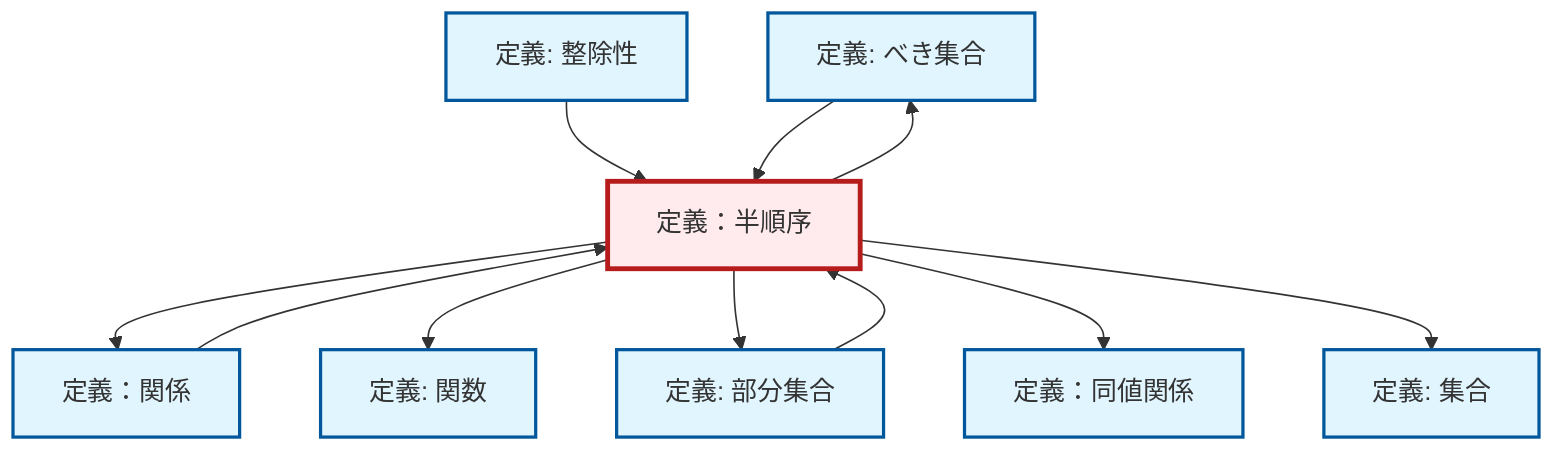 graph TD
    classDef definition fill:#e1f5fe,stroke:#01579b,stroke-width:2px
    classDef theorem fill:#f3e5f5,stroke:#4a148c,stroke-width:2px
    classDef axiom fill:#fff3e0,stroke:#e65100,stroke-width:2px
    classDef example fill:#e8f5e9,stroke:#1b5e20,stroke-width:2px
    classDef current fill:#ffebee,stroke:#b71c1c,stroke-width:3px
    def-power-set["定義: べき集合"]:::definition
    def-divisibility["定義: 整除性"]:::definition
    def-partial-order["定義：半順序"]:::definition
    def-relation["定義：関係"]:::definition
    def-equivalence-relation["定義：同値関係"]:::definition
    def-subset["定義: 部分集合"]:::definition
    def-set["定義: 集合"]:::definition
    def-function["定義: 関数"]:::definition
    def-partial-order --> def-relation
    def-relation --> def-partial-order
    def-subset --> def-partial-order
    def-partial-order --> def-function
    def-partial-order --> def-subset
    def-partial-order --> def-equivalence-relation
    def-partial-order --> def-set
    def-partial-order --> def-power-set
    def-divisibility --> def-partial-order
    def-power-set --> def-partial-order
    class def-partial-order current